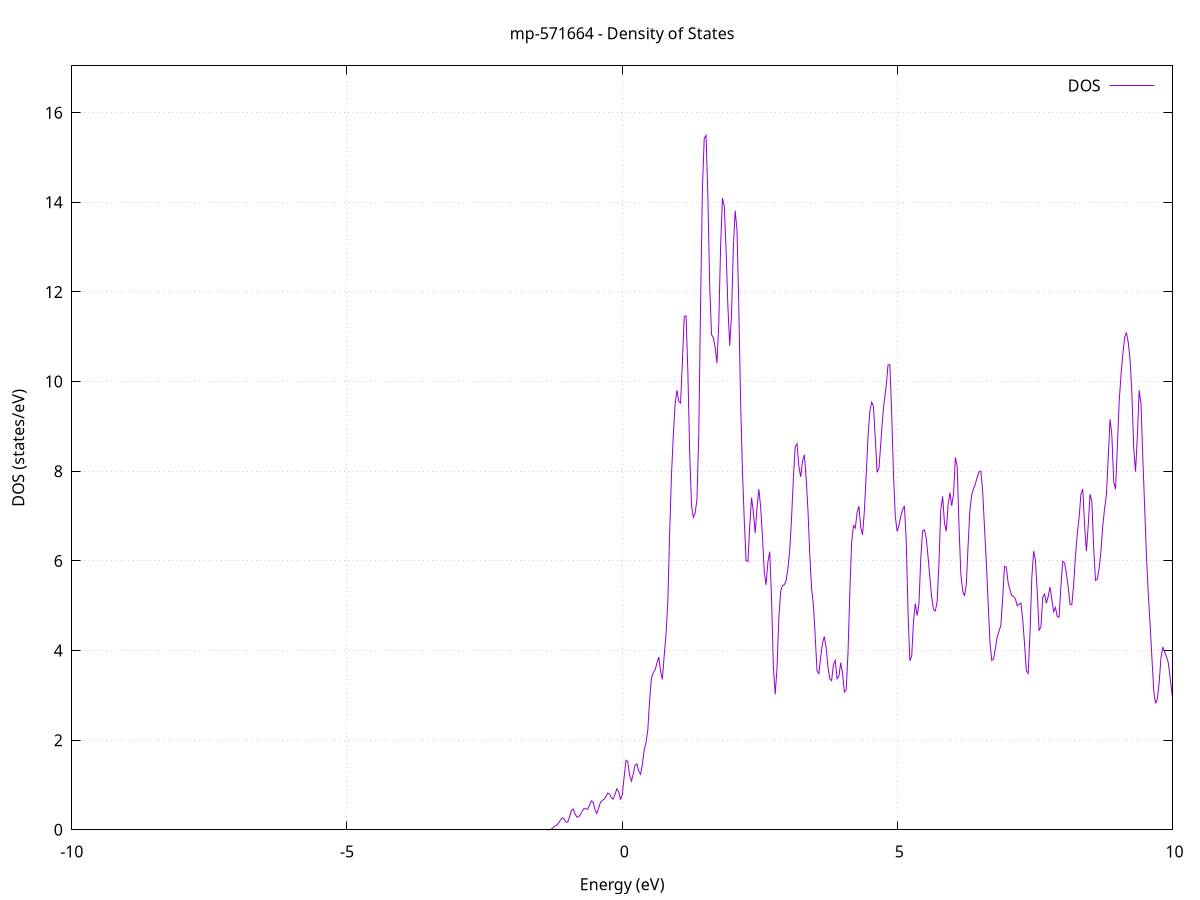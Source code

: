 set title 'mp-571664 - Density of States'
set xlabel 'Energy (eV)'
set ylabel 'DOS (states/eV)'
set grid
set xrange [-10:10]
set yrange [0:17.045]
set xzeroaxis lt -1
set terminal png size 800,600
set output 'mp-571664_dos_gnuplot.png'
plot '-' using 1:2 with lines title 'DOS'
-46.819200 0.000000
-46.786100 0.000000
-46.753000 0.000000
-46.719900 0.000000
-46.686900 0.000000
-46.653800 0.000000
-46.620700 0.000000
-46.587700 0.000000
-46.554600 0.000000
-46.521500 0.000000
-46.488500 0.000000
-46.455400 0.000000
-46.422300 0.000000
-46.389300 0.000000
-46.356200 0.000000
-46.323100 0.000000
-46.290100 0.000000
-46.257000 0.000000
-46.223900 0.000000
-46.190900 0.000000
-46.157800 0.000000
-46.124700 0.000000
-46.091700 0.000000
-46.058600 0.000000
-46.025500 0.000000
-45.992500 0.000000
-45.959400 0.000000
-45.926300 0.000000
-45.893300 0.000000
-45.860200 0.000000
-45.827100 0.000000
-45.794100 0.000000
-45.761000 0.000000
-45.727900 0.000000
-45.694900 0.000000
-45.661800 0.000000
-45.628700 0.000000
-45.595700 0.000000
-45.562600 0.000000
-45.529500 0.000000
-45.496500 0.000000
-45.463400 0.000000
-45.430300 0.000000
-45.397300 0.000000
-45.364200 0.000000
-45.331100 0.000000
-45.298100 0.000000
-45.265000 0.000000
-45.231900 0.000000
-45.198900 0.000000
-45.165800 0.000000
-45.132700 0.000000
-45.099700 0.000000
-45.066600 0.000000
-45.033500 0.000000
-45.000500 0.000000
-44.967400 0.000000
-44.934300 0.000000
-44.901300 0.000000
-44.868200 0.000000
-44.835100 0.000000
-44.802100 0.000000
-44.769000 0.000000
-44.735900 0.000000
-44.702900 0.000000
-44.669800 0.000000
-44.636700 0.000000
-44.603700 0.000000
-44.570600 0.000000
-44.537500 0.000000
-44.504500 0.000000
-44.471400 0.000000
-44.438300 0.000000
-44.405300 0.000000
-44.372200 0.000000
-44.339100 0.000000
-44.306100 0.000000
-44.273000 0.000000
-44.239900 0.000000
-44.206900 0.000000
-44.173800 0.000000
-44.140700 0.000000
-44.107700 0.000000
-44.074600 0.000000
-44.041500 0.000000
-44.008500 0.000000
-43.975400 0.000000
-43.942300 0.000800
-43.909300 0.028100
-43.876200 0.463000
-43.843100 3.747600
-43.810100 16.000700
-43.777000 39.819500
-43.743900 63.172200
-43.710900 64.531000
-43.677800 39.186200
-43.644700 12.761300
-43.611700 2.061400
-43.578600 0.157200
-43.545500 0.005500
-43.512500 0.000100
-43.479400 0.000000
-43.446300 0.000000
-43.413300 0.000000
-43.380200 0.000000
-43.347100 0.000000
-43.314100 0.000000
-43.281000 0.000000
-43.247900 0.000000
-43.214900 0.000000
-43.181800 0.000000
-43.148700 0.000000
-43.115700 0.000000
-43.082600 0.000000
-43.049500 0.000000
-43.016500 0.000000
-42.983400 0.000000
-42.950300 0.000000
-42.917300 0.000000
-42.884200 0.000000
-42.851100 0.000000
-42.818100 0.000000
-42.785000 0.000000
-42.751900 0.000000
-42.718900 0.000000
-42.685800 0.000000
-42.652700 0.000000
-42.619700 0.000000
-42.586600 0.000000
-42.553500 0.000000
-42.520500 0.000000
-42.487400 0.000000
-42.454300 0.000000
-42.421300 0.000000
-42.388200 0.000000
-42.355100 0.000000
-42.322100 0.000000
-42.289000 0.000000
-42.255900 0.000000
-42.222900 0.000000
-42.189800 0.000000
-42.156700 0.000000
-42.123700 0.000000
-42.090600 0.000000
-42.057500 0.000000
-42.024500 0.000000
-41.991400 0.000000
-41.958300 0.000000
-41.925300 0.000000
-41.892200 0.000000
-41.859100 0.000000
-41.826100 0.000000
-41.793000 0.000000
-41.759900 0.000000
-41.726900 0.000000
-41.693800 0.000000
-41.660700 0.000000
-41.627700 0.000100
-41.594600 0.004600
-41.561500 0.102000
-41.528500 1.033700
-41.495400 4.945100
-41.462300 12.353200
-41.429300 23.006600
-41.396200 50.444400
-41.363100 90.431300
-41.330100 88.717600
-41.297000 47.654600
-41.263900 22.056800
-41.230900 13.665200
-41.197800 6.595100
-41.164700 1.677700
-41.131700 0.202500
-41.098600 0.011100
-41.065500 0.000300
-41.032500 0.000000
-40.999400 0.000000
-40.966300 0.000000
-40.933300 0.000000
-40.900200 0.000000
-40.867100 0.000000
-40.834100 0.000000
-40.801000 0.000000
-40.767900 0.000000
-40.734900 0.000000
-40.701800 0.000000
-40.668700 0.000000
-40.635700 0.000000
-40.602600 0.000000
-40.569500 0.000000
-40.536500 0.000000
-40.503400 0.000000
-40.470300 0.000000
-40.437300 0.000000
-40.404200 0.000000
-40.371100 0.000000
-40.338100 0.000000
-40.305000 0.000000
-40.271900 0.000000
-40.238900 0.000000
-40.205800 0.000000
-40.172700 0.000000
-40.139700 0.000000
-40.106600 0.000000
-40.073500 0.000000
-40.040500 0.000000
-40.007400 0.000000
-39.974300 0.000000
-39.941300 0.000000
-39.908200 0.000000
-39.875100 0.000000
-39.842100 0.000000
-39.809000 0.000000
-39.775900 0.000000
-39.742900 0.000000
-39.709800 0.000000
-39.676700 0.000000
-39.643700 0.000000
-39.610600 0.000000
-39.577500 0.000000
-39.544500 0.000000
-39.511400 0.000000
-39.478300 0.000000
-39.445300 0.000000
-39.412200 0.000000
-39.379100 0.000000
-39.346100 0.000000
-39.313000 0.000000
-39.279900 0.000000
-39.246900 0.000000
-39.213800 0.000000
-39.180700 0.000000
-39.147700 0.000000
-39.114600 0.000000
-39.081500 0.000000
-39.048500 0.000000
-39.015400 0.000000
-38.982300 0.000000
-38.949300 0.000000
-38.916200 0.000000
-38.883100 0.000000
-38.850100 0.000000
-38.817000 0.000000
-38.783900 0.000000
-38.750900 0.000000
-38.717800 0.000000
-38.684700 0.000000
-38.651600 0.000000
-38.618600 0.000000
-38.585500 0.000000
-38.552400 0.000000
-38.519400 0.000000
-38.486300 0.000000
-38.453200 0.000000
-38.420200 0.000000
-38.387100 0.000000
-38.354000 0.000000
-38.321000 0.000000
-38.287900 0.000000
-38.254800 0.000000
-38.221800 0.000000
-38.188700 0.000000
-38.155600 0.000000
-38.122600 0.000000
-38.089500 0.000000
-38.056400 0.000000
-38.023400 0.000000
-37.990300 0.000000
-37.957200 0.000000
-37.924200 0.000000
-37.891100 0.000000
-37.858000 0.000000
-37.825000 0.000000
-37.791900 0.000000
-37.758800 0.000000
-37.725800 0.000000
-37.692700 0.000000
-37.659600 0.000000
-37.626600 0.000000
-37.593500 0.000000
-37.560400 0.000000
-37.527400 0.000000
-37.494300 0.000000
-37.461200 0.000000
-37.428200 0.000000
-37.395100 0.000000
-37.362000 0.000000
-37.329000 0.000000
-37.295900 0.000000
-37.262800 0.000000
-37.229800 0.000000
-37.196700 0.000000
-37.163600 0.000000
-37.130600 0.000000
-37.097500 0.000000
-37.064400 0.000000
-37.031400 0.000000
-36.998300 0.000000
-36.965200 0.000000
-36.932200 0.000000
-36.899100 0.000000
-36.866000 0.000000
-36.833000 0.000000
-36.799900 0.000000
-36.766800 0.000000
-36.733800 0.000000
-36.700700 0.000000
-36.667600 0.000000
-36.634600 0.000000
-36.601500 0.000000
-36.568400 0.000000
-36.535400 0.000000
-36.502300 0.000000
-36.469200 0.000000
-36.436200 0.000000
-36.403100 0.000000
-36.370000 0.000000
-36.337000 0.000000
-36.303900 0.000000
-36.270800 0.000000
-36.237800 0.000000
-36.204700 0.000000
-36.171600 0.000000
-36.138600 0.000000
-36.105500 0.000000
-36.072400 0.000000
-36.039400 0.000000
-36.006300 0.000000
-35.973200 0.000000
-35.940200 0.000000
-35.907100 0.000000
-35.874000 0.000000
-35.841000 0.000000
-35.807900 0.000000
-35.774800 0.000000
-35.741800 0.000000
-35.708700 0.000000
-35.675600 0.000000
-35.642600 0.000000
-35.609500 0.000000
-35.576400 0.000000
-35.543400 0.000000
-35.510300 0.000000
-35.477200 0.000000
-35.444200 0.000000
-35.411100 0.000000
-35.378000 0.000000
-35.345000 0.000000
-35.311900 0.000000
-35.278800 0.000000
-35.245800 0.000000
-35.212700 0.000000
-35.179600 0.000000
-35.146600 0.000000
-35.113500 0.000000
-35.080400 0.000000
-35.047400 0.000000
-35.014300 0.000000
-34.981200 0.000000
-34.948200 0.000000
-34.915100 0.000000
-34.882000 0.000000
-34.849000 0.000000
-34.815900 0.000000
-34.782800 0.000000
-34.749800 0.000000
-34.716700 0.000000
-34.683600 0.000000
-34.650600 0.000000
-34.617500 0.000000
-34.584400 0.000000
-34.551400 0.000000
-34.518300 0.000000
-34.485200 0.000000
-34.452200 0.000000
-34.419100 0.000000
-34.386000 0.000000
-34.353000 0.000000
-34.319900 0.000000
-34.286800 0.000000
-34.253800 0.000000
-34.220700 0.000000
-34.187600 0.000000
-34.154600 0.000000
-34.121500 0.000000
-34.088400 0.000000
-34.055400 0.000000
-34.022300 0.000000
-33.989200 0.000000
-33.956200 0.000000
-33.923100 0.000000
-33.890000 0.000000
-33.857000 0.000000
-33.823900 0.000000
-33.790800 0.000000
-33.757800 0.000000
-33.724700 0.000000
-33.691600 0.000000
-33.658600 0.000000
-33.625500 0.000000
-33.592400 0.000000
-33.559400 0.000000
-33.526300 0.000000
-33.493200 0.000000
-33.460200 0.000000
-33.427100 0.000000
-33.394000 0.000000
-33.361000 0.000000
-33.327900 0.000000
-33.294800 0.000000
-33.261800 0.000000
-33.228700 0.000000
-33.195600 0.000000
-33.162600 0.000000
-33.129500 0.000000
-33.096400 0.000000
-33.063400 0.000000
-33.030300 0.000000
-32.997200 0.000000
-32.964200 0.000000
-32.931100 0.000000
-32.898000 0.000000
-32.865000 0.000000
-32.831900 0.000000
-32.798800 0.000000
-32.765800 0.000000
-32.732700 0.000000
-32.699600 0.000000
-32.666600 0.000000
-32.633500 0.000000
-32.600400 0.000000
-32.567400 0.000000
-32.534300 0.000000
-32.501200 0.000000
-32.468200 0.000000
-32.435100 0.000000
-32.402000 0.000000
-32.369000 0.000000
-32.335900 0.000000
-32.302800 0.000000
-32.269800 0.000000
-32.236700 0.000000
-32.203600 0.000000
-32.170600 0.000000
-32.137500 0.000000
-32.104400 0.000000
-32.071400 0.000000
-32.038300 0.000000
-32.005200 0.000000
-31.972200 0.000000
-31.939100 0.000000
-31.906000 0.000000
-31.873000 0.000000
-31.839900 0.000000
-31.806800 0.000000
-31.773800 0.000000
-31.740700 0.000000
-31.707600 0.000000
-31.674600 0.000000
-31.641500 0.000000
-31.608400 0.000000
-31.575400 0.000000
-31.542300 0.000000
-31.509200 0.000000
-31.476200 0.000000
-31.443100 0.000000
-31.410000 0.000000
-31.377000 0.000000
-31.343900 0.000000
-31.310800 0.000000
-31.277800 0.000000
-31.244700 0.000000
-31.211600 0.000000
-31.178600 0.000000
-31.145500 0.000000
-31.112400 0.000000
-31.079400 0.000000
-31.046300 0.000000
-31.013200 0.000000
-30.980200 0.000000
-30.947100 0.000000
-30.914000 0.000000
-30.881000 0.000000
-30.847900 0.000000
-30.814800 0.000000
-30.781800 0.000000
-30.748700 0.000000
-30.715600 0.000000
-30.682600 0.000000
-30.649500 0.000000
-30.616400 0.000000
-30.583300 0.000000
-30.550300 0.000000
-30.517200 0.000000
-30.484100 0.000000
-30.451100 0.000000
-30.418000 0.000000
-30.384900 0.000000
-30.351900 0.000000
-30.318800 0.000000
-30.285700 0.000000
-30.252700 0.000000
-30.219600 0.000000
-30.186500 0.000000
-30.153500 0.000000
-30.120400 0.000000
-30.087300 0.000000
-30.054300 0.000000
-30.021200 0.000000
-29.988100 0.000000
-29.955100 0.000000
-29.922000 0.000000
-29.888900 0.000000
-29.855900 0.000000
-29.822800 0.000000
-29.789700 0.000000
-29.756700 0.000000
-29.723600 0.000000
-29.690500 0.000000
-29.657500 0.000000
-29.624400 0.000000
-29.591300 0.000000
-29.558300 0.000000
-29.525200 0.000000
-29.492100 0.000000
-29.459100 0.000000
-29.426000 0.000000
-29.392900 0.000000
-29.359900 0.000000
-29.326800 0.000000
-29.293700 0.000000
-29.260700 0.000000
-29.227600 0.000000
-29.194500 0.000000
-29.161500 0.000000
-29.128400 0.000000
-29.095300 0.000000
-29.062300 0.000000
-29.029200 0.000000
-28.996100 0.000000
-28.963100 0.000000
-28.930000 0.000000
-28.896900 0.000000
-28.863900 0.000000
-28.830800 0.000000
-28.797700 0.000000
-28.764700 0.000000
-28.731600 0.000000
-28.698500 0.000000
-28.665500 0.000000
-28.632400 0.000000
-28.599300 0.000000
-28.566300 0.000000
-28.533200 0.000000
-28.500100 0.000000
-28.467100 0.000000
-28.434000 0.000000
-28.400900 0.000000
-28.367900 0.000000
-28.334800 0.000000
-28.301700 0.000000
-28.268700 0.000000
-28.235600 0.000000
-28.202500 0.000000
-28.169500 0.000000
-28.136400 0.000000
-28.103300 0.000000
-28.070300 0.000000
-28.037200 0.000000
-28.004100 0.000000
-27.971100 0.000000
-27.938000 0.000000
-27.904900 0.000000
-27.871900 0.000000
-27.838800 0.000000
-27.805700 0.000000
-27.772700 0.000000
-27.739600 0.000000
-27.706500 0.000000
-27.673500 0.000000
-27.640400 0.000000
-27.607300 0.000000
-27.574300 0.000000
-27.541200 0.000000
-27.508100 0.000000
-27.475100 0.000000
-27.442000 0.000000
-27.408900 0.000000
-27.375900 0.000000
-27.342800 0.000000
-27.309700 0.000000
-27.276700 0.000000
-27.243600 0.000000
-27.210500 0.000000
-27.177500 0.000000
-27.144400 0.000000
-27.111300 0.000000
-27.078300 0.000000
-27.045200 0.000000
-27.012100 0.000000
-26.979100 0.000000
-26.946000 0.000000
-26.912900 0.000000
-26.879900 0.000000
-26.846800 0.000000
-26.813700 0.000000
-26.780700 0.000000
-26.747600 0.000000
-26.714500 0.000000
-26.681500 0.000000
-26.648400 0.000000
-26.615300 0.000000
-26.582300 0.000000
-26.549200 0.000000
-26.516100 0.000000
-26.483100 0.000000
-26.450000 0.000000
-26.416900 0.000000
-26.383900 0.000000
-26.350800 0.000000
-26.317700 0.000000
-26.284700 0.000000
-26.251600 0.000000
-26.218500 0.000000
-26.185500 0.000000
-26.152400 0.000000
-26.119300 0.000000
-26.086300 0.000000
-26.053200 0.000000
-26.020100 0.000000
-25.987100 0.000000
-25.954000 0.000000
-25.920900 0.000000
-25.887900 0.000000
-25.854800 0.000000
-25.821700 0.000000
-25.788700 0.000000
-25.755600 0.000000
-25.722500 0.000000
-25.689500 0.000000
-25.656400 0.000000
-25.623300 0.000000
-25.590300 0.000000
-25.557200 0.000000
-25.524100 0.000000
-25.491100 0.000000
-25.458000 0.000000
-25.424900 0.000000
-25.391900 0.000000
-25.358800 0.000000
-25.325700 0.000000
-25.292700 0.000000
-25.259600 0.000000
-25.226500 0.000000
-25.193500 0.000000
-25.160400 0.000000
-25.127300 0.000000
-25.094300 0.000000
-25.061200 0.000000
-25.028100 0.000000
-24.995100 0.000000
-24.962000 0.000000
-24.928900 0.000000
-24.895900 0.000000
-24.862800 0.000000
-24.829700 0.000000
-24.796700 0.000000
-24.763600 0.000000
-24.730500 0.000000
-24.697500 0.000000
-24.664400 0.000000
-24.631300 0.000000
-24.598300 0.000000
-24.565200 0.000000
-24.532100 0.000000
-24.499100 0.000000
-24.466000 0.000000
-24.432900 0.000000
-24.399900 0.000000
-24.366800 0.000000
-24.333700 0.000000
-24.300700 0.000000
-24.267600 0.000000
-24.234500 0.000000
-24.201500 0.000000
-24.168400 0.000000
-24.135300 0.000000
-24.102300 0.000000
-24.069200 0.000000
-24.036100 0.000000
-24.003100 0.000000
-23.970000 0.000000
-23.936900 0.000000
-23.903900 0.000000
-23.870800 0.000000
-23.837700 0.000000
-23.804700 0.000000
-23.771600 0.000000
-23.738500 0.000000
-23.705500 0.000000
-23.672400 0.000000
-23.639300 0.000000
-23.606300 0.000000
-23.573200 0.000000
-23.540100 0.000000
-23.507100 0.000000
-23.474000 0.000000
-23.440900 0.000000
-23.407900 0.000000
-23.374800 0.000000
-23.341700 0.000000
-23.308700 0.000000
-23.275600 0.000000
-23.242500 0.000000
-23.209500 0.000000
-23.176400 0.000000
-23.143300 0.000000
-23.110300 0.000000
-23.077200 0.000000
-23.044100 0.000000
-23.011100 0.000000
-22.978000 0.000000
-22.944900 0.000000
-22.911900 0.000000
-22.878800 0.000000
-22.845700 0.000000
-22.812700 0.000000
-22.779600 0.000000
-22.746500 0.000000
-22.713500 0.000000
-22.680400 0.000000
-22.647300 0.000000
-22.614300 0.000000
-22.581200 0.000000
-22.548100 0.000000
-22.515100 0.000000
-22.482000 0.000000
-22.448900 0.000000
-22.415800 0.000000
-22.382800 0.000700
-22.349700 0.018400
-22.316600 0.226000
-22.283600 1.434400
-22.250500 5.186300
-22.217400 12.154400
-22.184400 20.514900
-22.151300 26.185300
-22.118200 26.854700
-22.085200 25.739400
-22.052100 27.380600
-22.019000 30.966900
-21.986000 32.651700
-21.952900 33.910200
-21.919800 38.635800
-21.886800 45.755400
-21.853700 50.287000
-21.820600 51.594400
-21.787600 52.590800
-21.754500 50.063200
-21.721400 41.319500
-21.688400 36.066900
-21.655300 41.990000
-21.622200 41.926900
-21.589200 24.114600
-21.556100 7.116800
-21.523000 1.041700
-21.490000 0.074000
-21.456900 0.002500
-21.423800 0.000000
-21.390800 0.000000
-21.357700 0.000000
-21.324600 0.000000
-21.291600 0.000000
-21.258500 0.000000
-21.225400 0.000000
-21.192400 0.000000
-21.159300 0.000000
-21.126200 0.000000
-21.093200 0.000000
-21.060100 0.000000
-21.027000 0.000000
-20.994000 0.000000
-20.960900 0.000000
-20.927800 0.000000
-20.894800 0.000000
-20.861700 0.000000
-20.828600 0.000000
-20.795600 0.000000
-20.762500 0.000000
-20.729400 0.000000
-20.696400 0.000000
-20.663300 0.000000
-20.630200 0.000000
-20.597200 0.000000
-20.564100 0.000000
-20.531000 0.000000
-20.498000 0.000000
-20.464900 0.000000
-20.431800 0.000000
-20.398800 0.000000
-20.365700 0.000000
-20.332600 0.000000
-20.299600 0.000000
-20.266500 0.000000
-20.233400 0.000000
-20.200400 0.000000
-20.167300 0.000000
-20.134200 0.000000
-20.101200 0.000000
-20.068100 0.000000
-20.035000 0.000000
-20.002000 0.000000
-19.968900 0.000000
-19.935800 0.000000
-19.902800 0.000000
-19.869700 0.000000
-19.836600 0.000000
-19.803600 0.000000
-19.770500 0.000000
-19.737400 0.000000
-19.704400 0.000000
-19.671300 0.000000
-19.638200 0.000000
-19.605200 0.000000
-19.572100 0.000000
-19.539000 0.000000
-19.506000 0.000000
-19.472900 0.000000
-19.439800 0.000000
-19.406800 0.000000
-19.373700 0.000000
-19.340600 0.000000
-19.307600 0.000000
-19.274500 0.000000
-19.241400 0.000000
-19.208400 0.000000
-19.175300 0.000000
-19.142200 0.000000
-19.109200 0.000000
-19.076100 0.000000
-19.043000 0.000000
-19.010000 0.000000
-18.976900 0.000000
-18.943800 0.000000
-18.910800 0.000000
-18.877700 0.000000
-18.844600 0.000000
-18.811600 0.000000
-18.778500 0.000000
-18.745400 0.000000
-18.712400 0.000000
-18.679300 0.000000
-18.646200 0.000000
-18.613200 0.000000
-18.580100 0.000000
-18.547000 0.000000
-18.514000 0.000000
-18.480900 0.000000
-18.447800 0.000000
-18.414800 0.000000
-18.381700 0.000000
-18.348600 0.000000
-18.315600 0.000000
-18.282500 0.000000
-18.249400 0.000000
-18.216400 0.000000
-18.183300 0.000000
-18.150200 0.000000
-18.117200 0.000000
-18.084100 0.000000
-18.051000 0.000000
-18.018000 0.000000
-17.984900 0.000000
-17.951800 0.000000
-17.918800 0.000000
-17.885700 0.000000
-17.852600 0.000000
-17.819600 0.000000
-17.786500 0.000000
-17.753400 0.000000
-17.720400 0.000000
-17.687300 0.000000
-17.654200 0.000000
-17.621200 0.000000
-17.588100 0.000000
-17.555000 0.000000
-17.522000 0.000000
-17.488900 0.000000
-17.455800 0.000000
-17.422800 0.000000
-17.389700 0.000000
-17.356600 0.000000
-17.323600 0.000000
-17.290500 0.000000
-17.257400 0.000000
-17.224400 0.000000
-17.191300 0.000000
-17.158200 0.000000
-17.125200 0.000000
-17.092100 0.000000
-17.059000 0.000000
-17.026000 0.000000
-16.992900 0.000000
-16.959800 0.000000
-16.926800 0.000000
-16.893700 0.000000
-16.860600 0.000000
-16.827600 0.000000
-16.794500 0.000000
-16.761400 0.000000
-16.728400 0.000000
-16.695300 0.000000
-16.662200 0.000000
-16.629200 0.000000
-16.596100 0.000000
-16.563000 0.000000
-16.530000 0.000000
-16.496900 0.000000
-16.463800 0.000000
-16.430800 0.000000
-16.397700 0.000000
-16.364600 0.000000
-16.331600 0.000000
-16.298500 0.000000
-16.265400 0.000000
-16.232400 0.000000
-16.199300 0.000000
-16.166200 0.000000
-16.133200 0.000000
-16.100100 0.000000
-16.067000 0.000000
-16.034000 0.000000
-16.000900 0.000000
-15.967800 0.000000
-15.934800 0.000000
-15.901700 0.000000
-15.868600 0.000000
-15.835600 0.000000
-15.802500 0.000000
-15.769400 0.000000
-15.736400 0.000000
-15.703300 0.000000
-15.670200 0.000000
-15.637200 0.000000
-15.604100 0.000000
-15.571000 0.000000
-15.538000 0.000000
-15.504900 0.000000
-15.471800 0.000000
-15.438800 0.000000
-15.405700 0.000000
-15.372600 0.000000
-15.339600 0.000000
-15.306500 0.000000
-15.273400 0.000000
-15.240400 0.000000
-15.207300 0.000000
-15.174200 0.000000
-15.141200 0.000000
-15.108100 0.000000
-15.075000 0.000000
-15.042000 0.000000
-15.008900 0.000000
-14.975800 0.000000
-14.942800 0.000000
-14.909700 0.000000
-14.876600 0.000000
-14.843600 0.000000
-14.810500 0.000000
-14.777400 0.000000
-14.744400 0.000000
-14.711300 0.000000
-14.678200 0.000000
-14.645200 0.000000
-14.612100 0.000000
-14.579000 0.000000
-14.546000 0.000000
-14.512900 0.000000
-14.479800 0.000000
-14.446800 0.000000
-14.413700 0.000000
-14.380600 0.000000
-14.347500 0.000000
-14.314500 0.000000
-14.281400 0.000000
-14.248300 0.000000
-14.215300 0.000000
-14.182200 0.000000
-14.149100 0.000000
-14.116100 0.000000
-14.083000 0.000000
-14.049900 0.000000
-14.016900 0.000000
-13.983800 0.000000
-13.950700 0.000000
-13.917700 0.000000
-13.884600 0.000000
-13.851500 0.000000
-13.818500 0.000000
-13.785400 0.000000
-13.752300 0.000000
-13.719300 0.000000
-13.686200 0.000000
-13.653100 0.000000
-13.620100 0.000000
-13.587000 0.000000
-13.553900 0.000000
-13.520900 0.000000
-13.487800 0.000000
-13.454700 0.000000
-13.421700 0.000000
-13.388600 0.000000
-13.355500 0.000000
-13.322500 0.000000
-13.289400 0.000000
-13.256300 0.000000
-13.223300 0.000000
-13.190200 0.000000
-13.157100 0.000000
-13.124100 0.000000
-13.091000 0.000000
-13.057900 0.000000
-13.024900 0.000000
-12.991800 0.000000
-12.958700 0.000000
-12.925700 0.000000
-12.892600 0.000000
-12.859500 0.000000
-12.826500 0.000000
-12.793400 0.000000
-12.760300 0.000000
-12.727300 0.000000
-12.694200 0.000000
-12.661100 0.000000
-12.628100 0.000000
-12.595000 0.000000
-12.561900 0.000000
-12.528900 0.000000
-12.495800 0.000000
-12.462700 0.000000
-12.429700 0.000000
-12.396600 0.000000
-12.363500 0.000000
-12.330500 0.000000
-12.297400 0.000000
-12.264300 0.000000
-12.231300 0.000000
-12.198200 0.000000
-12.165100 0.000000
-12.132100 0.000000
-12.099000 0.000000
-12.065900 0.000000
-12.032900 0.000000
-11.999800 0.000000
-11.966700 0.000000
-11.933700 0.000000
-11.900600 0.000000
-11.867500 0.000000
-11.834500 0.000000
-11.801400 0.000000
-11.768300 0.000000
-11.735300 0.000000
-11.702200 0.000000
-11.669100 0.000000
-11.636100 0.000000
-11.603000 0.000000
-11.569900 0.000000
-11.536900 0.000000
-11.503800 0.000000
-11.470700 0.000000
-11.437700 0.000000
-11.404600 0.000000
-11.371500 0.000000
-11.338500 0.000000
-11.305400 0.000000
-11.272300 0.000000
-11.239300 0.000000
-11.206200 0.000000
-11.173100 0.000000
-11.140100 0.000000
-11.107000 0.000000
-11.073900 0.000000
-11.040900 0.000000
-11.007800 0.000000
-10.974700 0.000000
-10.941700 0.000000
-10.908600 0.000000
-10.875500 0.000000
-10.842500 0.000000
-10.809400 0.000000
-10.776300 0.000000
-10.743300 0.000000
-10.710200 0.000000
-10.677100 0.000000
-10.644100 0.000000
-10.611000 0.000000
-10.577900 0.000000
-10.544900 0.000000
-10.511800 0.000000
-10.478700 0.000000
-10.445700 0.000000
-10.412600 0.000000
-10.379500 0.000000
-10.346500 0.000000
-10.313400 0.000000
-10.280300 0.000000
-10.247300 0.000000
-10.214200 0.000000
-10.181100 0.000000
-10.148100 0.000000
-10.115000 0.000000
-10.081900 0.000000
-10.048900 0.000000
-10.015800 0.000000
-9.982700 0.000000
-9.949700 0.000000
-9.916600 0.000000
-9.883500 0.000000
-9.850500 0.000000
-9.817400 0.000000
-9.784300 0.000000
-9.751300 0.000000
-9.718200 0.000000
-9.685100 0.000000
-9.652100 0.000000
-9.619000 0.000000
-9.585900 0.000000
-9.552900 0.000000
-9.519800 0.000000
-9.486700 0.000000
-9.453700 0.000000
-9.420600 0.000000
-9.387500 0.000000
-9.354500 0.000000
-9.321400 0.000000
-9.288300 0.000000
-9.255300 0.000000
-9.222200 0.000000
-9.189100 0.000000
-9.156100 0.000000
-9.123000 0.000000
-9.089900 0.000000
-9.056900 0.000000
-9.023800 0.000000
-8.990700 0.000000
-8.957700 0.000000
-8.924600 0.000000
-8.891500 0.000000
-8.858500 0.000000
-8.825400 0.000000
-8.792300 0.000000
-8.759300 0.000000
-8.726200 0.000000
-8.693100 0.000000
-8.660100 0.000000
-8.627000 0.000000
-8.593900 0.000000
-8.560900 0.000000
-8.527800 0.000000
-8.494700 0.000000
-8.461700 0.000000
-8.428600 0.000000
-8.395500 0.000000
-8.362500 0.000000
-8.329400 0.000000
-8.296300 0.000000
-8.263300 0.000000
-8.230200 0.000000
-8.197100 0.000000
-8.164100 0.000000
-8.131000 0.000000
-8.097900 0.000000
-8.064900 0.000000
-8.031800 0.000000
-7.998700 0.000000
-7.965700 0.000000
-7.932600 0.000000
-7.899500 0.000000
-7.866500 0.000000
-7.833400 0.000000
-7.800300 0.000000
-7.767300 0.000000
-7.734200 0.000000
-7.701100 0.000000
-7.668100 0.000000
-7.635000 0.000000
-7.601900 0.000000
-7.568900 0.000000
-7.535800 0.000000
-7.502700 0.000000
-7.469700 0.000000
-7.436600 0.000000
-7.403500 0.000000
-7.370500 0.000000
-7.337400 0.000000
-7.304300 0.000000
-7.271300 0.000000
-7.238200 0.000000
-7.205100 0.000000
-7.172100 0.000000
-7.139000 0.000000
-7.105900 0.000000
-7.072900 0.000000
-7.039800 0.000000
-7.006700 0.000000
-6.973700 0.000000
-6.940600 0.000000
-6.907500 0.000000
-6.874500 0.000000
-6.841400 0.000000
-6.808300 0.000000
-6.775300 0.000000
-6.742200 0.000000
-6.709100 0.000000
-6.676100 0.000000
-6.643000 0.000000
-6.609900 0.000000
-6.576900 0.000000
-6.543800 0.000000
-6.510700 0.000000
-6.477700 0.000000
-6.444600 0.000000
-6.411500 0.000000
-6.378500 0.000000
-6.345400 0.000000
-6.312300 0.000000
-6.279200 0.000000
-6.246200 0.000000
-6.213100 0.000000
-6.180000 0.000000
-6.147000 0.000000
-6.113900 0.000000
-6.080800 0.000000
-6.047800 0.000000
-6.014700 0.000000
-5.981600 0.000000
-5.948600 0.000000
-5.915500 0.000000
-5.882400 0.000000
-5.849400 0.000000
-5.816300 0.000000
-5.783200 0.000000
-5.750200 0.000000
-5.717100 0.000000
-5.684000 0.000000
-5.651000 0.000000
-5.617900 0.000000
-5.584800 0.000000
-5.551800 0.000000
-5.518700 0.000000
-5.485600 0.000000
-5.452600 0.000000
-5.419500 0.000000
-5.386400 0.000000
-5.353400 0.000000
-5.320300 0.000000
-5.287200 0.000000
-5.254200 0.000000
-5.221100 0.000000
-5.188000 0.000000
-5.155000 0.000000
-5.121900 0.000000
-5.088800 0.000000
-5.055800 0.000000
-5.022700 0.000000
-4.989600 0.000000
-4.956600 0.000000
-4.923500 0.000000
-4.890400 0.000000
-4.857400 0.000000
-4.824300 0.000000
-4.791200 0.000000
-4.758200 0.000000
-4.725100 0.000000
-4.692000 0.000000
-4.659000 0.000000
-4.625900 0.000000
-4.592800 0.000000
-4.559800 0.000000
-4.526700 0.000000
-4.493600 0.000000
-4.460600 0.000000
-4.427500 0.000000
-4.394400 0.000000
-4.361400 0.000000
-4.328300 0.000000
-4.295200 0.000000
-4.262200 0.000000
-4.229100 0.000000
-4.196000 0.000000
-4.163000 0.000000
-4.129900 0.000000
-4.096800 0.000000
-4.063800 0.000000
-4.030700 0.000000
-3.997600 0.000000
-3.964600 0.000000
-3.931500 0.000000
-3.898400 0.000000
-3.865400 0.000000
-3.832300 0.000000
-3.799200 0.000000
-3.766200 0.000000
-3.733100 0.000000
-3.700000 0.000000
-3.667000 0.000000
-3.633900 0.000000
-3.600800 0.000000
-3.567800 0.000000
-3.534700 0.000000
-3.501600 0.000000
-3.468600 0.000000
-3.435500 0.000000
-3.402400 0.000000
-3.369400 0.000000
-3.336300 0.000000
-3.303200 0.000000
-3.270200 0.000000
-3.237100 0.000000
-3.204000 0.000000
-3.171000 0.000000
-3.137900 0.000000
-3.104800 0.000000
-3.071800 0.000000
-3.038700 0.000000
-3.005600 0.000000
-2.972600 0.000000
-2.939500 0.000000
-2.906400 0.000000
-2.873400 0.000000
-2.840300 0.000000
-2.807200 0.000000
-2.774200 0.000000
-2.741100 0.000000
-2.708000 0.000000
-2.675000 0.000000
-2.641900 0.000000
-2.608800 0.000000
-2.575800 0.000000
-2.542700 0.000000
-2.509600 0.000000
-2.476600 0.000000
-2.443500 0.000000
-2.410400 0.000000
-2.377400 0.000000
-2.344300 0.000000
-2.311200 0.000000
-2.278200 0.000000
-2.245100 0.000000
-2.212000 0.000000
-2.179000 0.000000
-2.145900 0.000000
-2.112800 0.000000
-2.079800 0.000000
-2.046700 0.000000
-2.013600 0.000000
-1.980600 0.000000
-1.947500 0.000000
-1.914400 0.000000
-1.881400 0.000000
-1.848300 0.000000
-1.815200 0.000000
-1.782200 0.000000
-1.749100 0.000000
-1.716000 0.000000
-1.683000 0.000000
-1.649900 0.000000
-1.616800 0.000000
-1.583800 0.000000
-1.550700 0.000000
-1.517600 0.000000
-1.484600 0.000000
-1.451500 0.000000
-1.418400 0.000000
-1.385400 0.000000
-1.352300 0.000100
-1.319200 0.002000
-1.286200 0.014900
-1.253100 0.050600
-1.220000 0.086300
-1.187000 0.106300
-1.153900 0.149900
-1.120800 0.218300
-1.087800 0.269100
-1.054700 0.242000
-1.021600 0.170600
-0.988600 0.172200
-0.955500 0.288800
-0.922400 0.433400
-0.889400 0.462400
-0.856300 0.356600
-0.823200 0.280900
-0.790200 0.291800
-0.757100 0.337800
-0.724000 0.421100
-0.691000 0.477500
-0.657900 0.462700
-0.624800 0.460000
-0.591800 0.547900
-0.558700 0.645600
-0.525600 0.614500
-0.492600 0.442800
-0.459500 0.362800
-0.426400 0.488100
-0.393400 0.615200
-0.360300 0.654500
-0.327200 0.684500
-0.294200 0.741600
-0.261100 0.820400
-0.228000 0.797700
-0.195000 0.708900
-0.161900 0.685500
-0.128800 0.792400
-0.095800 0.914500
-0.062700 0.843200
-0.029600 0.682900
0.003400 0.784400
0.036500 1.179300
0.069600 1.549700
0.102600 1.523000
0.135700 1.213000
0.168800 1.087100
0.201800 1.238900
0.234900 1.442600
0.268000 1.468900
0.301000 1.308900
0.334100 1.237100
0.367200 1.456800
0.400200 1.777900
0.433300 1.947300
0.466400 2.229800
0.499400 2.889000
0.532500 3.380000
0.565600 3.507400
0.598600 3.564500
0.631700 3.719600
0.664800 3.857400
0.697800 3.541500
0.730900 3.357000
0.764000 3.889600
0.797000 4.349800
0.830100 5.089200
0.863200 6.623900
0.896200 7.907200
0.929300 8.783900
0.962400 9.492200
0.995400 9.804600
1.028500 9.562500
1.061600 9.520200
1.094600 10.437000
1.127700 11.452400
1.160800 11.467000
1.193800 10.240600
1.226900 8.437400
1.260000 7.242300
1.293000 6.971100
1.326100 7.062200
1.359200 7.368100
1.392200 8.819900
1.425300 11.754900
1.458400 14.287200
1.491400 15.430100
1.524500 15.495500
1.557600 14.135900
1.590600 12.151200
1.623700 11.049000
1.656800 10.983300
1.689800 10.759100
1.722900 10.415900
1.756000 11.299100
1.789000 13.019000
1.822100 14.095100
1.855200 13.916400
1.888300 12.958900
1.921300 11.685400
1.954400 10.801000
1.987500 11.492200
2.020500 12.981300
2.053600 13.815300
2.086700 13.389900
2.119700 11.675300
2.152800 9.523500
2.185900 8.009000
2.218900 6.911100
2.252000 6.004900
2.285100 5.982600
2.318100 6.767200
2.351200 7.411400
2.384300 7.089300
2.417300 6.621500
2.450400 7.181300
2.483500 7.598100
2.516500 7.206500
2.549600 6.543700
2.582700 5.755700
2.615700 5.465300
2.648800 5.975200
2.681900 6.206800
2.714900 5.149800
2.748000 3.631700
2.781100 3.022100
2.814100 3.615500
2.847200 4.726200
2.880300 5.319300
2.913300 5.451900
2.946400 5.467700
2.979500 5.562700
3.012500 5.831200
3.045600 6.252600
3.078700 6.961200
3.111700 7.851400
3.144800 8.550100
3.177900 8.613300
3.210900 8.106500
3.244000 7.875300
3.277100 8.225600
3.310100 8.368100
3.343200 7.850400
3.376300 7.131100
3.409300 6.143100
3.442400 5.383200
3.475500 5.009000
3.508500 4.301200
3.541600 3.540500
3.574700 3.483500
3.607700 3.859600
3.640800 4.164200
3.673900 4.312600
3.706900 4.060000
3.740000 3.628900
3.773100 3.366600
3.806100 3.326700
3.839200 3.692700
3.872300 3.779600
3.905300 3.371300
3.938400 3.425000
3.971500 3.726700
4.004500 3.497700
4.037600 3.070600
4.070700 3.120600
4.103700 3.935400
4.136800 5.286200
4.169900 6.409500
4.202900 6.788000
4.236000 6.731400
4.269100 7.074600
4.302100 7.218800
4.335200 6.745100
4.368300 6.580200
4.401300 7.113800
4.434400 7.917000
4.467500 8.766400
4.500500 9.341300
4.533600 9.542400
4.566700 9.441500
4.599700 8.728800
4.632800 7.975700
4.665900 8.063300
4.698900 8.605100
4.732000 9.185300
4.765100 9.584600
4.798100 9.902200
4.831200 10.373100
4.864300 10.378200
4.897300 9.305700
4.930400 7.926500
4.963500 6.992400
4.996500 6.658400
5.029600 6.786700
5.062700 6.997700
5.095700 7.141300
5.128800 7.225300
5.161900 6.456400
5.194900 4.841600
5.228000 3.770700
5.261100 3.874500
5.294100 4.661400
5.327200 5.047200
5.360300 4.779800
5.393300 5.050400
5.426400 6.054200
5.459500 6.672600
5.492500 6.691600
5.525600 6.507800
5.558700 6.087000
5.591700 5.617700
5.624800 5.188200
5.657900 4.911000
5.690900 4.882700
5.724000 5.097800
5.757100 5.973100
5.790100 7.136400
5.823200 7.438700
5.856300 6.851500
5.889300 6.659100
5.922400 7.244100
5.955500 7.521100
5.988500 7.230200
6.021600 7.491100
6.054700 8.308800
6.087700 8.105100
6.120800 6.786600
6.153900 5.707500
6.186900 5.330800
6.220000 5.216300
6.253100 5.459600
6.286100 6.353500
6.319200 7.134000
6.352300 7.471800
6.385300 7.612900
6.418400 7.718200
6.451500 7.868100
6.484500 7.985500
6.517600 8.002000
6.550700 7.559400
6.583700 6.755900
6.616800 5.965500
6.649900 5.076100
6.682900 4.188000
6.716000 3.779900
6.749100 3.813600
6.782100 4.052300
6.815200 4.302700
6.848300 4.430600
6.881300 4.563100
6.914400 5.165800
6.947500 5.876900
6.980500 5.859600
7.013600 5.513400
7.046700 5.348500
7.079700 5.226700
7.112800 5.207200
7.145900 5.149900
7.178900 4.997000
7.212000 5.034300
7.245100 5.058700
7.278100 4.705600
7.311200 4.149400
7.344300 3.551800
7.377300 3.487000
7.410400 4.366900
7.443500 5.618100
7.476500 6.216400
7.509600 6.011800
7.542700 5.307000
7.575700 4.454300
7.608800 4.518500
7.641900 5.186800
7.674900 5.258100
7.708000 5.054800
7.741100 5.203500
7.774100 5.418400
7.807200 5.136600
7.840300 4.865100
7.873300 4.962000
7.906400 4.759200
7.939500 4.742400
7.972500 5.440100
8.005600 5.991000
8.038700 5.953800
8.071700 5.719300
8.104800 5.418700
8.137900 5.028600
8.170900 5.020100
8.204000 5.466600
8.237100 6.114800
8.270100 6.606500
8.303200 6.965100
8.336300 7.490900
8.369300 7.605300
8.402400 6.799300
8.435500 6.217100
8.468500 6.786000
8.501600 7.487400
8.534700 7.319100
8.567700 6.301200
8.600800 5.565800
8.633900 5.592300
8.666900 5.832000
8.700000 6.219200
8.733100 6.783600
8.766100 7.164600
8.799200 7.471100
8.832300 8.314800
8.865300 9.160100
8.898400 8.797600
8.931500 7.767400
8.964500 7.597800
8.997600 8.528100
9.030700 9.547600
9.063700 10.132100
9.096800 10.603200
9.129900 10.984600
9.162900 11.098500
9.196000 10.880300
9.229100 10.492900
9.262100 9.725000
9.295200 8.509900
9.328300 7.990600
9.361300 8.774700
9.394400 9.806000
9.427500 9.505800
9.460500 8.311100
9.493600 7.206700
9.526700 6.125500
9.559700 5.267300
9.592800 4.588300
9.625900 3.840400
9.658900 3.107700
9.692000 2.821200
9.725100 2.920500
9.758100 3.291000
9.791200 3.846300
9.824300 4.080000
9.857300 3.967700
9.890400 3.859900
9.923500 3.728100
9.956600 3.402300
9.989600 3.035000
10.022700 2.806800
10.055800 2.750000
10.088800 2.878800
10.121900 3.037000
10.155000 2.979500
10.188000 2.839100
10.221100 2.789500
10.254200 2.642300
10.287200 2.383100
10.320300 2.300800
10.353400 2.420600
10.386400 2.522900
10.419500 2.478900
10.452600 2.222600
10.485600 2.110100
10.518700 2.397200
10.551800 2.800300
10.584800 2.870000
10.617900 2.291400
10.651000 1.721300
10.684000 1.574800
10.717100 1.565200
10.750200 1.557300
10.783200 1.640800
10.816300 1.803300
10.849400 1.840200
10.882400 1.707300
10.915500 1.454100
10.948600 1.194700
10.981600 1.106400
11.014700 1.039100
11.047800 0.941700
11.080800 1.027600
11.113900 1.208700
11.147000 1.261300
11.180000 1.089000
11.213100 0.862300
11.246200 0.845300
11.279200 0.978700
11.312300 0.997300
11.345400 0.885500
11.378400 0.856500
11.411500 0.882000
11.444600 0.903700
11.477600 0.949700
11.510700 1.194700
11.543800 1.469900
11.576800 1.298400
11.609900 1.000600
11.643000 1.031700
11.676000 1.429200
11.709100 1.908900
11.742200 2.174700
11.775200 2.324800
11.808300 2.247800
11.841400 2.150400
11.874400 2.123200
11.907500 1.922300
11.940600 1.692100
11.973600 1.639700
12.006700 1.678200
12.039800 1.775000
12.072800 1.971800
12.105900 1.995200
12.139000 2.020800
12.172000 2.141100
12.205100 1.858600
12.238200 1.421200
12.271200 1.437900
12.304300 1.848800
12.337400 2.113700
12.370400 2.307600
12.403500 2.537000
12.436600 2.339200
12.469600 2.014500
12.502700 2.208300
12.535800 2.239300
12.568800 1.932400
12.601900 1.897600
12.635000 1.967500
12.668000 1.898400
12.701100 1.903700
12.734200 2.429900
12.767200 3.136900
12.800300 3.226500
12.833400 2.717200
12.866400 2.273800
12.899500 2.397500
12.932600 2.717900
12.965600 2.864500
12.998700 3.026500
13.031800 3.250700
13.064800 3.682700
13.097900 4.237400
13.131000 4.242500
13.164000 3.478700
13.197100 2.567500
13.230200 2.322700
13.263200 2.758500
13.296300 3.102600
13.329400 3.015800
13.362400 2.685100
13.395500 2.503900
13.428600 2.656500
13.461600 2.773700
13.494700 2.653600
13.527800 2.293300
13.560800 2.114000
13.593900 2.222800
13.627000 2.293500
13.660000 2.231100
13.693100 2.317600
13.726200 2.604200
13.759200 2.720400
13.792300 2.728800
13.825400 2.736100
13.858400 2.847500
13.891500 3.115100
13.924600 2.948500
13.957600 2.446800
13.990700 2.076000
14.023800 1.888000
14.056800 1.728200
14.089900 1.586600
14.123000 1.550900
14.156000 1.405900
14.189100 1.227000
14.222200 1.404800
14.255200 1.612600
14.288300 1.437800
14.321400 1.244200
14.354400 1.397300
14.387500 1.857100
14.420600 2.176700
14.453600 1.948800
14.486700 1.763200
14.519800 1.952700
14.552800 1.856700
14.585900 1.406700
14.619000 1.099800
14.652000 1.207900
14.685100 1.514700
14.718200 1.451400
14.751200 1.100700
14.784300 0.918700
14.817400 0.894600
14.850400 1.062100
14.883500 1.352600
14.916600 1.464800
14.949600 1.400700
14.982700 1.370300
15.015800 1.325600
15.048800 1.132400
15.081900 0.742800
15.115000 0.410500
15.148000 0.330000
15.181100 0.383100
15.214200 0.321400
15.247200 0.141200
15.280300 0.029300
15.313400 0.003700
15.346400 0.013100
15.379500 0.082500
15.412600 0.240300
15.445600 0.324600
15.478700 0.223700
15.511800 0.134200
15.544800 0.104400
15.577900 0.052700
15.611000 0.012400
15.644000 0.001300
15.677100 0.000100
15.710200 0.000000
15.743200 0.000000
15.776300 0.000900
15.809400 0.007700
15.842400 0.029500
15.875500 0.050000
15.908600 0.037900
15.941600 0.017800
15.974700 0.033800
16.007800 0.083600
16.040800 0.096700
16.073900 0.049700
16.107000 0.011300
16.140000 0.001100
16.173100 0.000100
16.206200 0.000100
16.239200 0.001600
16.272300 0.009000
16.305400 0.021900
16.338400 0.023500
16.371500 0.011200
16.404600 0.002400
16.437600 0.000200
16.470700 0.000000
16.503800 0.000000
16.536800 0.000000
16.569900 0.000000
16.603000 0.000000
16.636000 0.000000
16.669100 0.000000
16.702200 0.000000
16.735200 0.000000
16.768300 0.000000
16.801400 0.000000
16.834400 0.000000
16.867500 0.000000
16.900600 0.000000
16.933600 0.000000
16.966700 0.000000
16.999800 0.000000
17.032800 0.000000
17.065900 0.000000
17.099000 0.000000
17.132000 0.000000
17.165100 0.000000
17.198200 0.000000
17.231200 0.000000
17.264300 0.000000
17.297400 0.000000
17.330400 0.000000
17.363500 0.000000
17.396600 0.000000
17.429600 0.000000
17.462700 0.000000
17.495800 0.000000
17.528800 0.000000
17.561900 0.000000
17.595000 0.000000
17.628000 0.000000
17.661100 0.000000
17.694200 0.000000
17.727200 0.000000
17.760300 0.000000
17.793400 0.000000
17.826400 0.000000
17.859500 0.000000
17.892600 0.000000
17.925600 0.000000
17.958700 0.000000
17.991800 0.000000
18.024800 0.000000
18.057900 0.000000
18.091000 0.000000
18.124100 0.000000
18.157100 0.000000
18.190200 0.000000
18.223300 0.000000
18.256300 0.000000
18.289400 0.000000
18.322500 0.000000
18.355500 0.000000
18.388600 0.000000
18.421700 0.000000
18.454700 0.000000
18.487800 0.000000
18.520900 0.000000
18.553900 0.000000
18.587000 0.000000
18.620100 0.000000
18.653100 0.000000
18.686200 0.000000
18.719300 0.000000
18.752300 0.000000
18.785400 0.000000
18.818500 0.000000
18.851500 0.000000
18.884600 0.000000
18.917700 0.000000
18.950700 0.000000
18.983800 0.000000
19.016900 0.000000
19.049900 0.000000
19.083000 0.000000
19.116100 0.000000
19.149100 0.000000
19.182200 0.000000
19.215300 0.000000
19.248300 0.000000
19.281400 0.000000
19.314500 0.000000
e
